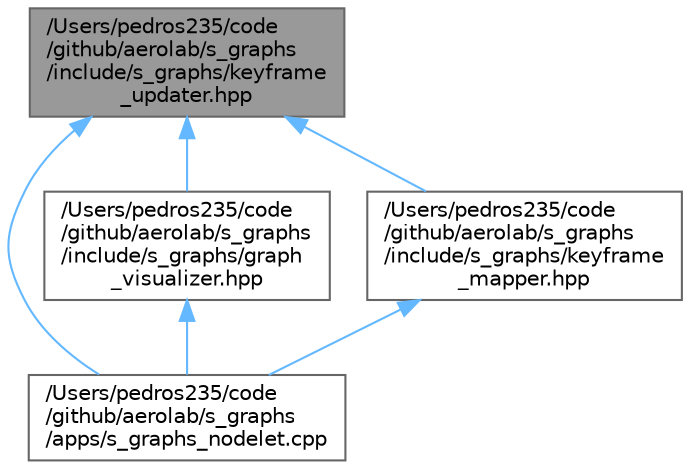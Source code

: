 digraph "/Users/pedros235/code/github/aerolab/s_graphs/include/s_graphs/keyframe_updater.hpp"
{
 // LATEX_PDF_SIZE
  bgcolor="transparent";
  edge [fontname=Helvetica,fontsize=10,labelfontname=Helvetica,labelfontsize=10];
  node [fontname=Helvetica,fontsize=10,shape=box,height=0.2,width=0.4];
  Node1 [label="/Users/pedros235/code\l/github/aerolab/s_graphs\l/include/s_graphs/keyframe\l_updater.hpp",height=0.2,width=0.4,color="gray40", fillcolor="grey60", style="filled", fontcolor="black",tooltip=" "];
  Node1 -> Node2 [dir="back",color="steelblue1",style="solid"];
  Node2 [label="/Users/pedros235/code\l/github/aerolab/s_graphs\l/apps/s_graphs_nodelet.cpp",height=0.2,width=0.4,color="grey40", fillcolor="white", style="filled",URL="$s__graphs__nodelet_8cpp.html",tooltip=" "];
  Node1 -> Node3 [dir="back",color="steelblue1",style="solid"];
  Node3 [label="/Users/pedros235/code\l/github/aerolab/s_graphs\l/include/s_graphs/graph\l_visualizer.hpp",height=0.2,width=0.4,color="grey40", fillcolor="white", style="filled",URL="$graph__visualizer_8hpp.html",tooltip=" "];
  Node3 -> Node2 [dir="back",color="steelblue1",style="solid"];
  Node1 -> Node4 [dir="back",color="steelblue1",style="solid"];
  Node4 [label="/Users/pedros235/code\l/github/aerolab/s_graphs\l/include/s_graphs/keyframe\l_mapper.hpp",height=0.2,width=0.4,color="grey40", fillcolor="white", style="filled",URL="$keyframe__mapper_8hpp.html",tooltip=" "];
  Node4 -> Node2 [dir="back",color="steelblue1",style="solid"];
}
